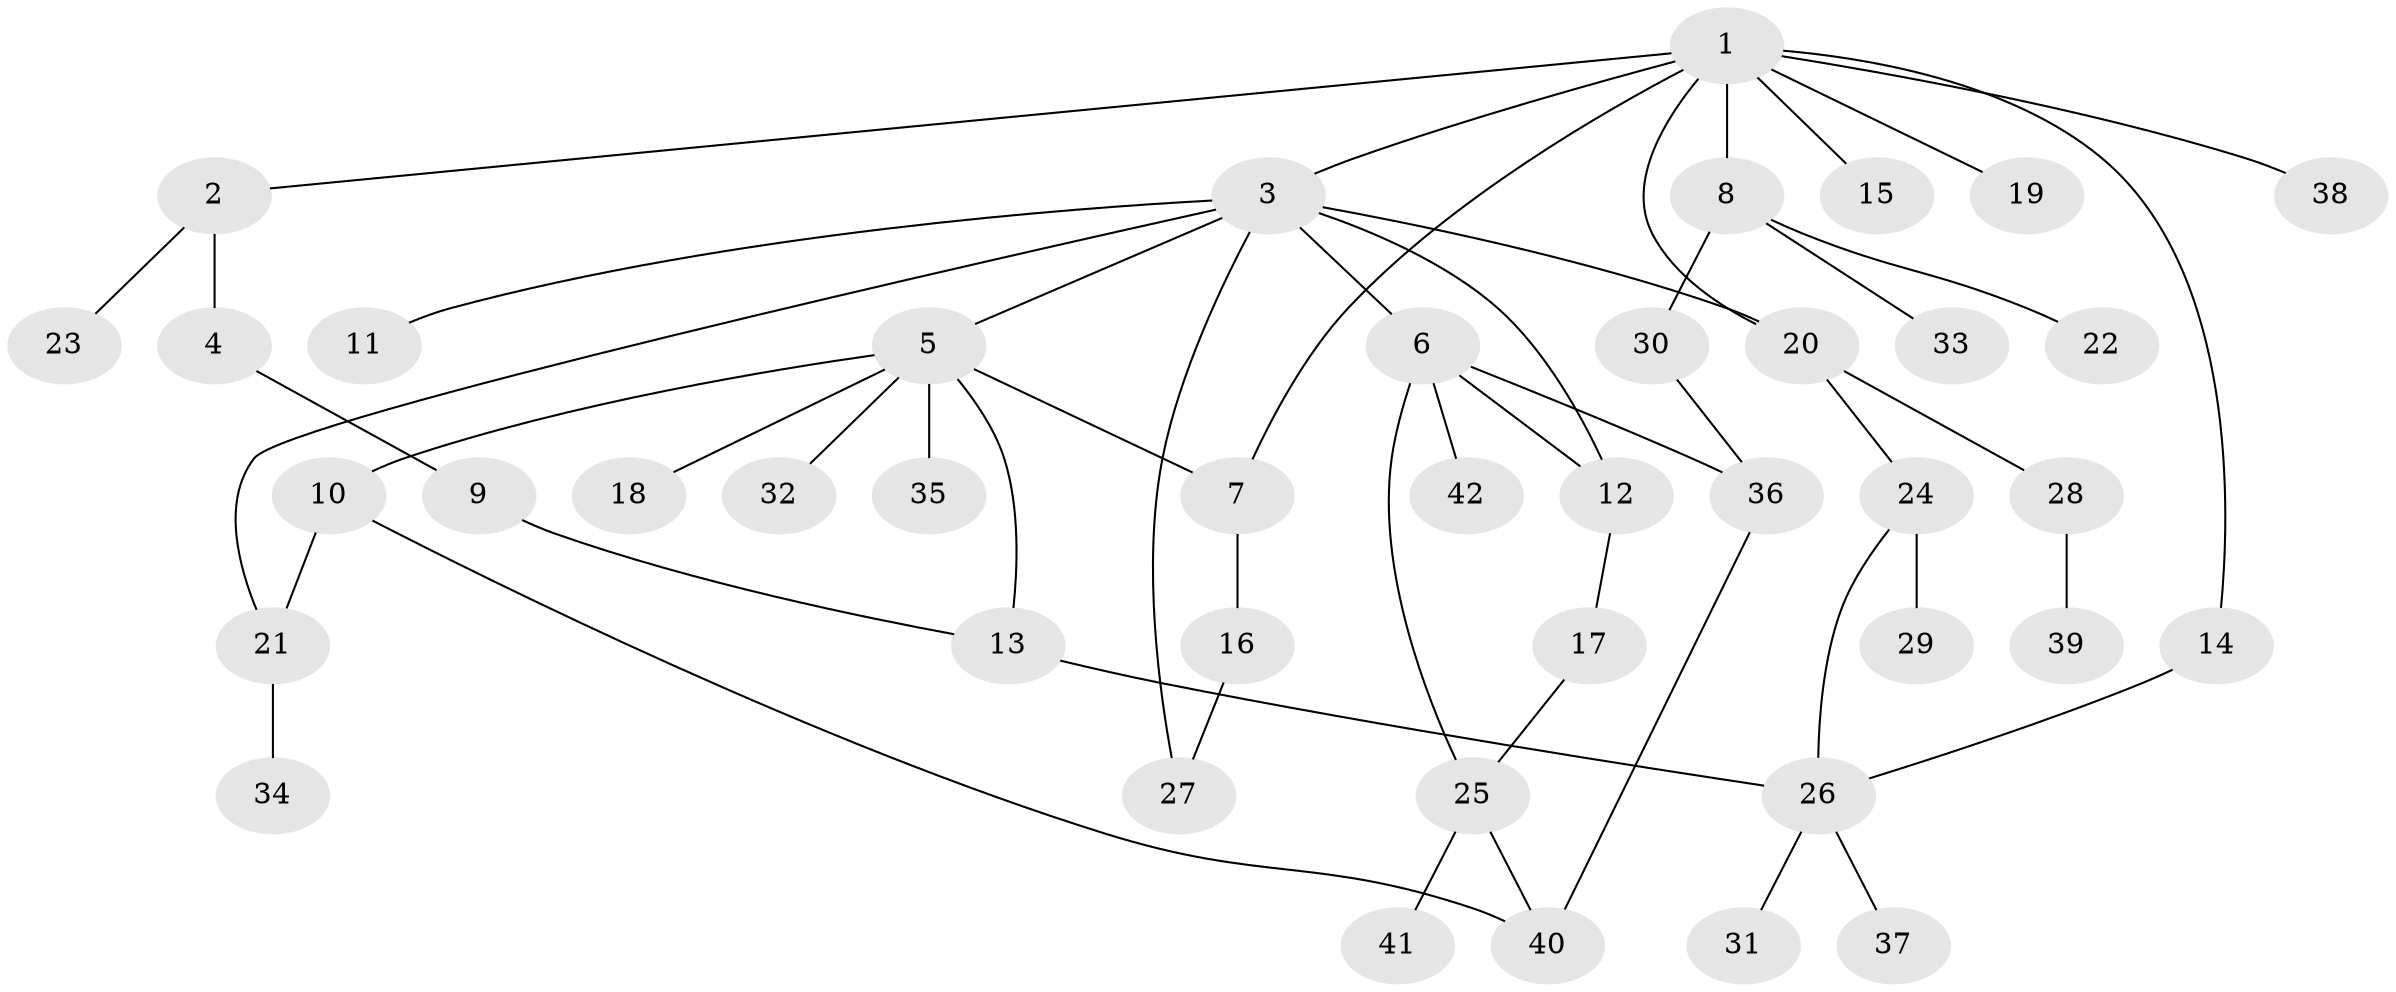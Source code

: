 // original degree distribution, {10: 0.011904761904761904, 4: 0.09523809523809523, 13: 0.011904761904761904, 3: 0.07142857142857142, 8: 0.011904761904761904, 6: 0.023809523809523808, 11: 0.011904761904761904, 1: 0.5476190476190477, 2: 0.19047619047619047, 5: 0.023809523809523808}
// Generated by graph-tools (version 1.1) at 2025/35/03/09/25 02:35:22]
// undirected, 42 vertices, 53 edges
graph export_dot {
graph [start="1"]
  node [color=gray90,style=filled];
  1;
  2;
  3;
  4;
  5;
  6;
  7;
  8;
  9;
  10;
  11;
  12;
  13;
  14;
  15;
  16;
  17;
  18;
  19;
  20;
  21;
  22;
  23;
  24;
  25;
  26;
  27;
  28;
  29;
  30;
  31;
  32;
  33;
  34;
  35;
  36;
  37;
  38;
  39;
  40;
  41;
  42;
  1 -- 2 [weight=1.0];
  1 -- 3 [weight=1.0];
  1 -- 7 [weight=1.0];
  1 -- 8 [weight=1.0];
  1 -- 14 [weight=1.0];
  1 -- 15 [weight=1.0];
  1 -- 19 [weight=1.0];
  1 -- 20 [weight=1.0];
  1 -- 38 [weight=1.0];
  2 -- 4 [weight=1.0];
  2 -- 23 [weight=1.0];
  3 -- 5 [weight=1.0];
  3 -- 6 [weight=1.0];
  3 -- 11 [weight=1.0];
  3 -- 12 [weight=1.0];
  3 -- 20 [weight=4.0];
  3 -- 21 [weight=1.0];
  3 -- 27 [weight=1.0];
  4 -- 9 [weight=1.0];
  5 -- 7 [weight=1.0];
  5 -- 10 [weight=1.0];
  5 -- 13 [weight=1.0];
  5 -- 18 [weight=1.0];
  5 -- 32 [weight=1.0];
  5 -- 35 [weight=1.0];
  6 -- 12 [weight=1.0];
  6 -- 25 [weight=1.0];
  6 -- 36 [weight=1.0];
  6 -- 42 [weight=1.0];
  7 -- 16 [weight=8.0];
  8 -- 22 [weight=1.0];
  8 -- 30 [weight=2.0];
  8 -- 33 [weight=1.0];
  9 -- 13 [weight=1.0];
  10 -- 21 [weight=1.0];
  10 -- 40 [weight=1.0];
  12 -- 17 [weight=2.0];
  13 -- 26 [weight=1.0];
  14 -- 26 [weight=1.0];
  16 -- 27 [weight=1.0];
  17 -- 25 [weight=1.0];
  20 -- 24 [weight=1.0];
  20 -- 28 [weight=1.0];
  21 -- 34 [weight=1.0];
  24 -- 26 [weight=1.0];
  24 -- 29 [weight=2.0];
  25 -- 40 [weight=1.0];
  25 -- 41 [weight=1.0];
  26 -- 31 [weight=1.0];
  26 -- 37 [weight=1.0];
  28 -- 39 [weight=1.0];
  30 -- 36 [weight=1.0];
  36 -- 40 [weight=1.0];
}
